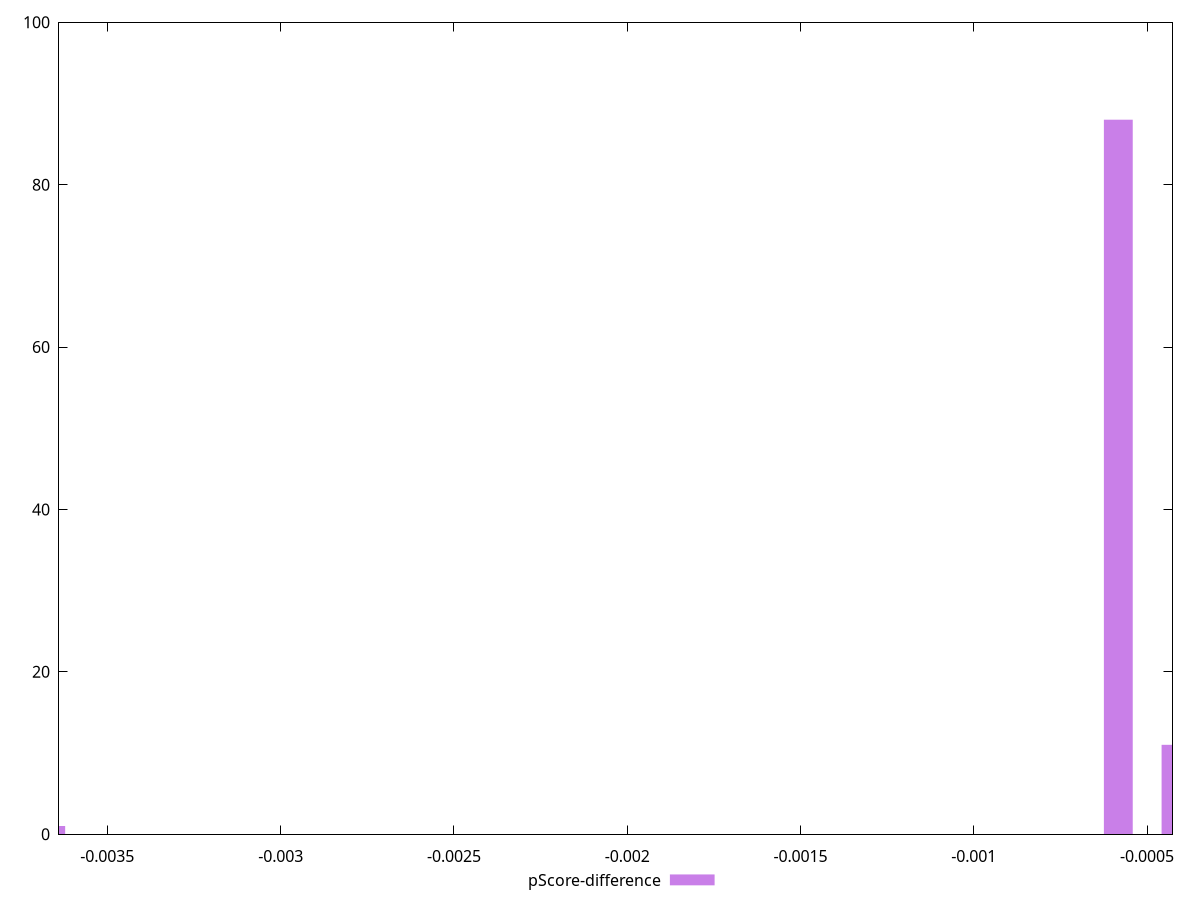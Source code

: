 reset

$pScoreDifference <<EOF
-0.0005828207609831176 88
-0.00041630054355936975 11
-0.003663444783322454 1
EOF

set key outside below
set boxwidth 0.00008326010871187395
set xrange [-0.003639572565241167:-0.000426466223305777]
set yrange [0:100]
set trange [0:100]
set style fill transparent solid 0.5 noborder
set terminal svg size 640, 490 enhanced background rgb 'white'
set output "reports/report_00031_2021-02-24T23-18-18.084Z/cumulative-layout-shift/samples/music/pScore-difference/histogram.svg"

plot $pScoreDifference title "pScore-difference" with boxes

reset
